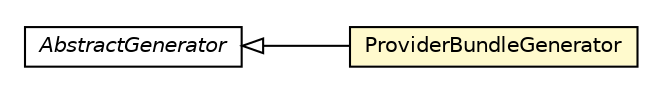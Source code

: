 #!/usr/local/bin/dot
#
# Class diagram 
# Generated by UMLGraph version R5_6-24-gf6e263 (http://www.umlgraph.org/)
#

digraph G {
	edge [fontname="Helvetica",fontsize=10,labelfontname="Helvetica",labelfontsize=10];
	node [fontname="Helvetica",fontsize=10,shape=plaintext];
	nodesep=0.25;
	ranksep=0.5;
	rankdir=LR;
	// com.gwtplatform.mvp.rebind.ProviderBundleGenerator
	c297631 [label=<<table title="com.gwtplatform.mvp.rebind.ProviderBundleGenerator" border="0" cellborder="1" cellspacing="0" cellpadding="2" port="p" bgcolor="lemonChiffon" href="./ProviderBundleGenerator.html">
		<tr><td><table border="0" cellspacing="0" cellpadding="1">
<tr><td align="center" balign="center"> ProviderBundleGenerator </td></tr>
		</table></td></tr>
		</table>>, URL="./ProviderBundleGenerator.html", fontname="Helvetica", fontcolor="black", fontsize=10.0];
	// com.gwtplatform.mvp.rebind.AbstractGenerator
	c297643 [label=<<table title="com.gwtplatform.mvp.rebind.AbstractGenerator" border="0" cellborder="1" cellspacing="0" cellpadding="2" port="p" href="./AbstractGenerator.html">
		<tr><td><table border="0" cellspacing="0" cellpadding="1">
<tr><td align="center" balign="center"><font face="Helvetica-Oblique"> AbstractGenerator </font></td></tr>
		</table></td></tr>
		</table>>, URL="./AbstractGenerator.html", fontname="Helvetica", fontcolor="black", fontsize=10.0];
	//com.gwtplatform.mvp.rebind.ProviderBundleGenerator extends com.gwtplatform.mvp.rebind.AbstractGenerator
	c297643:p -> c297631:p [dir=back,arrowtail=empty];
}


